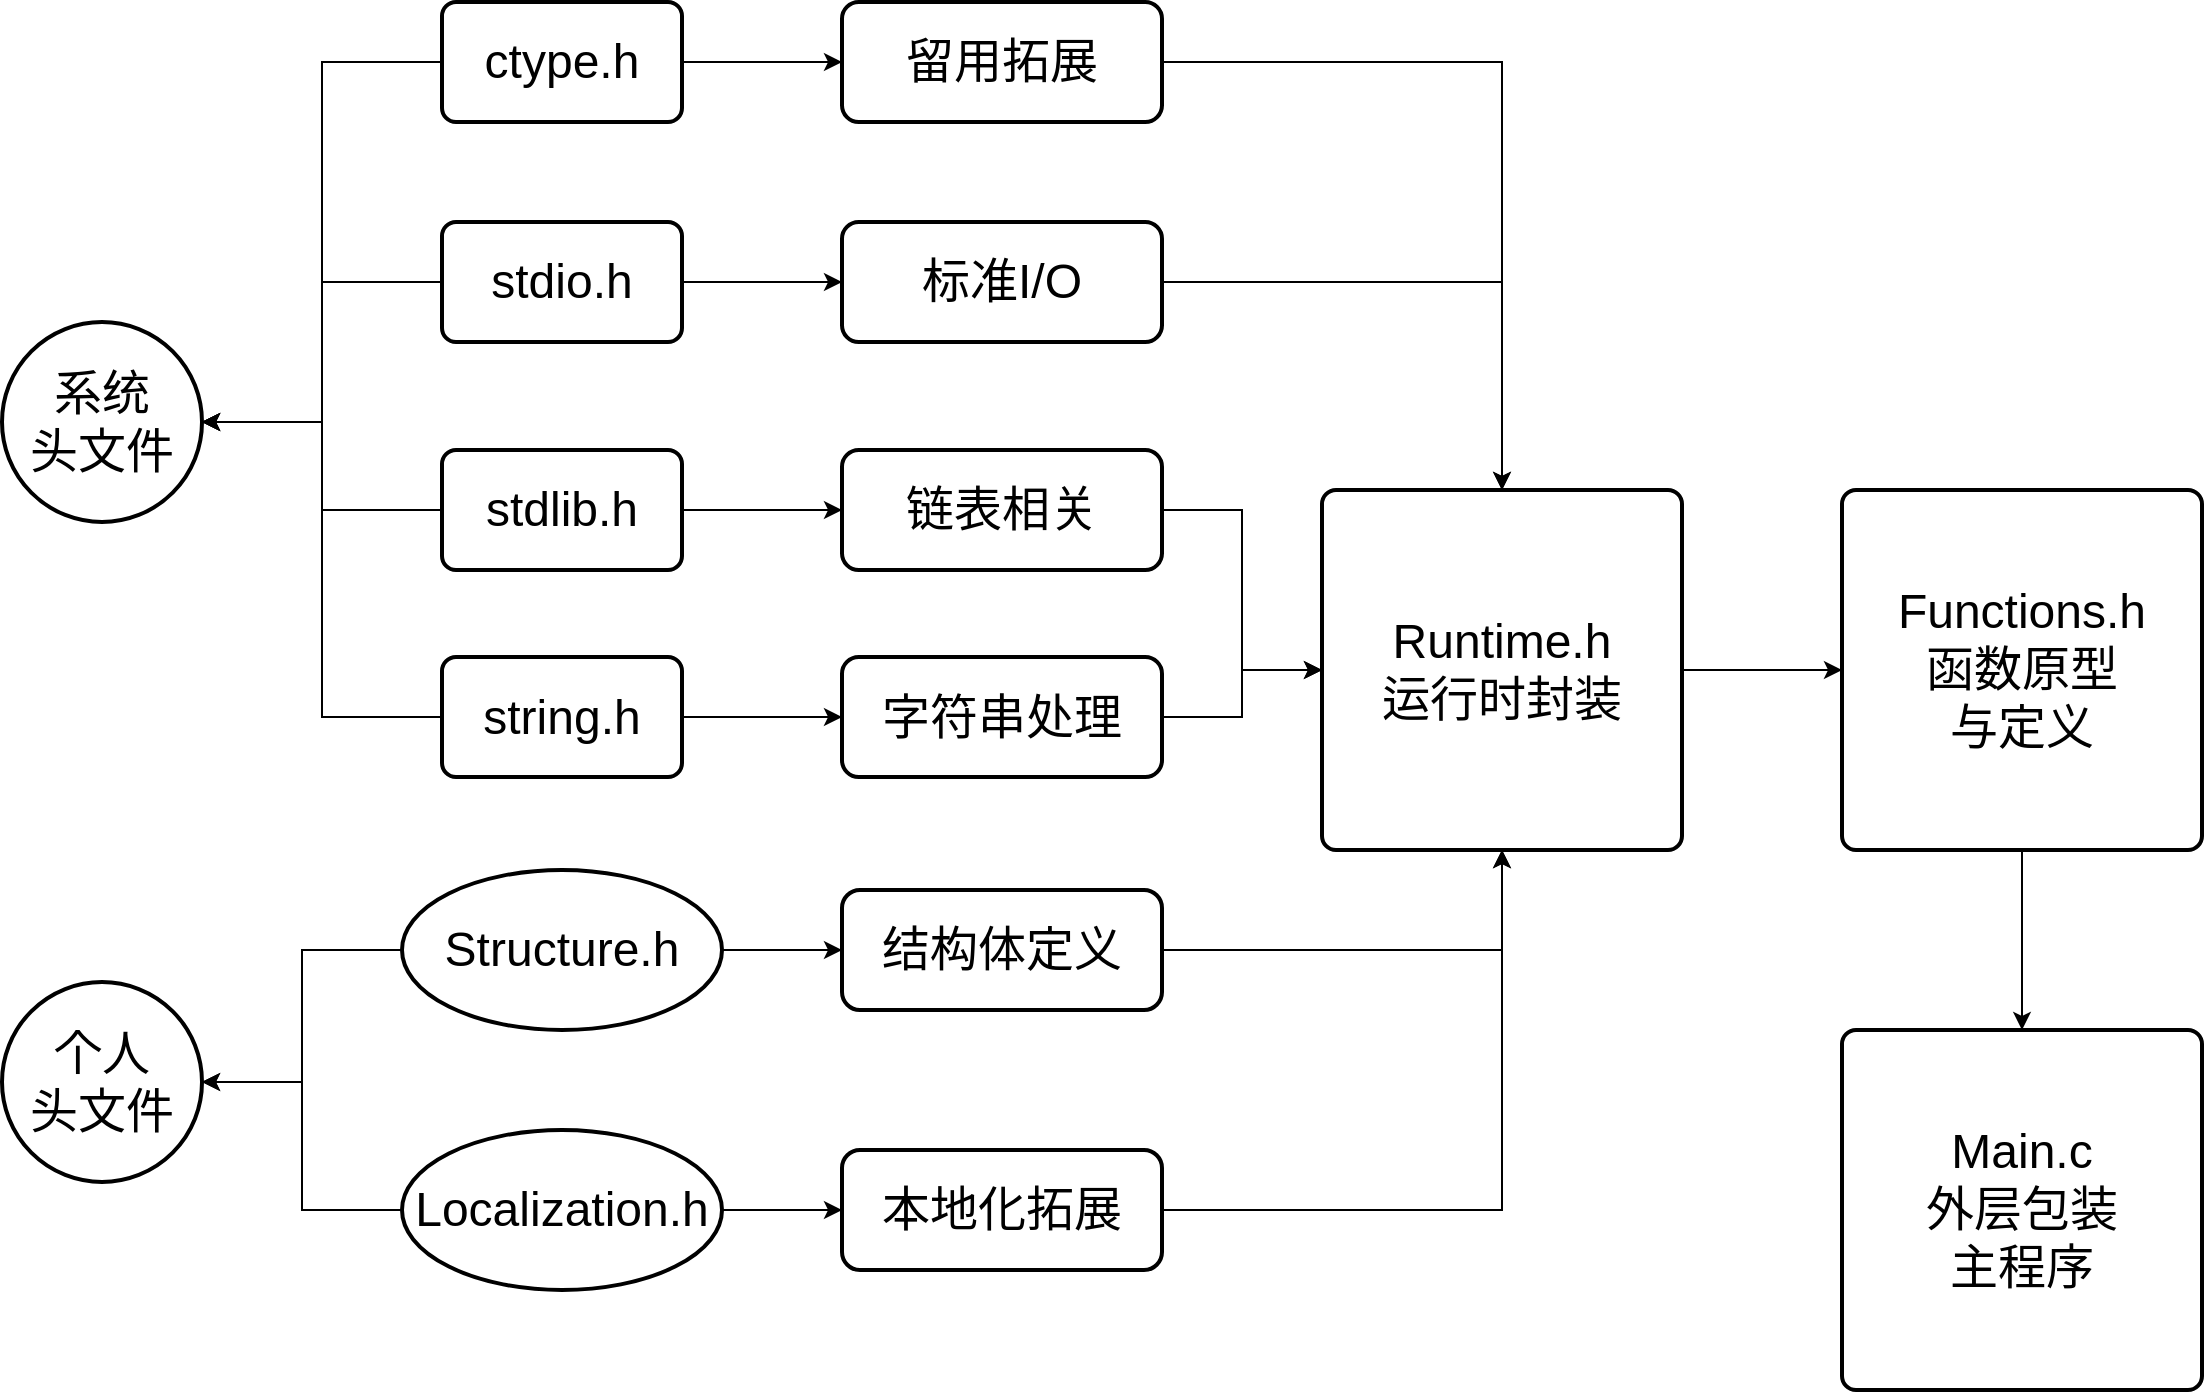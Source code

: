 <mxfile version="25.0.3">
  <diagram name="第 1 页" id="EJeSFJOsVg_IyszdX7TZ">
    <mxGraphModel dx="1963" dy="965" grid="1" gridSize="10" guides="1" tooltips="1" connect="1" arrows="1" fold="1" page="1" pageScale="1" pageWidth="1169" pageHeight="827" math="0" shadow="0">
      <root>
        <mxCell id="0" />
        <mxCell id="1" parent="0" />
        <mxCell id="ojB51BrJ_idKzHpaD5Fv-10" style="edgeStyle=orthogonalEdgeStyle;rounded=0;orthogonalLoop=1;jettySize=auto;html=1;exitX=0;exitY=0.5;exitDx=0;exitDy=0;entryX=1;entryY=0.5;entryDx=0;entryDy=0;entryPerimeter=0;" parent="1" source="ojB51BrJ_idKzHpaD5Fv-1" target="ojB51BrJ_idKzHpaD5Fv-7" edge="1">
          <mxGeometry relative="1" as="geometry" />
        </mxCell>
        <mxCell id="ojB51BrJ_idKzHpaD5Fv-21" value="" style="edgeStyle=orthogonalEdgeStyle;rounded=0;orthogonalLoop=1;jettySize=auto;html=1;" parent="1" source="ojB51BrJ_idKzHpaD5Fv-1" target="ojB51BrJ_idKzHpaD5Fv-20" edge="1">
          <mxGeometry relative="1" as="geometry" />
        </mxCell>
        <mxCell id="ojB51BrJ_idKzHpaD5Fv-1" value="&lt;font style=&quot;font-size: 24px;&quot;&gt;stdio.h&lt;/font&gt;" style="rounded=1;whiteSpace=wrap;html=1;absoluteArcSize=1;arcSize=14;strokeWidth=2;" parent="1" vertex="1">
          <mxGeometry x="240" y="130" width="120" height="60" as="geometry" />
        </mxCell>
        <mxCell id="ojB51BrJ_idKzHpaD5Fv-11" style="edgeStyle=orthogonalEdgeStyle;rounded=0;orthogonalLoop=1;jettySize=auto;html=1;exitX=0;exitY=0.5;exitDx=0;exitDy=0;entryX=1;entryY=0.5;entryDx=0;entryDy=0;entryPerimeter=0;" parent="1" source="ojB51BrJ_idKzHpaD5Fv-2" target="ojB51BrJ_idKzHpaD5Fv-7" edge="1">
          <mxGeometry relative="1" as="geometry" />
        </mxCell>
        <mxCell id="ojB51BrJ_idKzHpaD5Fv-18" value="" style="edgeStyle=orthogonalEdgeStyle;rounded=0;orthogonalLoop=1;jettySize=auto;html=1;" parent="1" source="ojB51BrJ_idKzHpaD5Fv-2" target="ojB51BrJ_idKzHpaD5Fv-17" edge="1">
          <mxGeometry relative="1" as="geometry" />
        </mxCell>
        <mxCell id="ojB51BrJ_idKzHpaD5Fv-2" value="&lt;font style=&quot;font-size: 24px;&quot;&gt;ctype.h&lt;/font&gt;" style="rounded=1;whiteSpace=wrap;html=1;absoluteArcSize=1;arcSize=14;strokeWidth=2;" parent="1" vertex="1">
          <mxGeometry x="240" y="20" width="120" height="60" as="geometry" />
        </mxCell>
        <mxCell id="ojB51BrJ_idKzHpaD5Fv-12" style="edgeStyle=orthogonalEdgeStyle;rounded=0;orthogonalLoop=1;jettySize=auto;html=1;exitX=0;exitY=0.5;exitDx=0;exitDy=0;" parent="1" source="ojB51BrJ_idKzHpaD5Fv-3" target="ojB51BrJ_idKzHpaD5Fv-7" edge="1">
          <mxGeometry relative="1" as="geometry" />
        </mxCell>
        <mxCell id="ojB51BrJ_idKzHpaD5Fv-23" value="" style="edgeStyle=orthogonalEdgeStyle;rounded=0;orthogonalLoop=1;jettySize=auto;html=1;" parent="1" source="ojB51BrJ_idKzHpaD5Fv-3" target="ojB51BrJ_idKzHpaD5Fv-22" edge="1">
          <mxGeometry relative="1" as="geometry" />
        </mxCell>
        <mxCell id="ojB51BrJ_idKzHpaD5Fv-3" value="&lt;font style=&quot;font-size: 24px;&quot;&gt;stdlib.h&lt;/font&gt;" style="rounded=1;whiteSpace=wrap;html=1;absoluteArcSize=1;arcSize=14;strokeWidth=2;" parent="1" vertex="1">
          <mxGeometry x="240" y="244" width="120" height="60" as="geometry" />
        </mxCell>
        <mxCell id="ojB51BrJ_idKzHpaD5Fv-13" style="edgeStyle=orthogonalEdgeStyle;rounded=0;orthogonalLoop=1;jettySize=auto;html=1;exitX=0;exitY=0.5;exitDx=0;exitDy=0;entryX=1;entryY=0.5;entryDx=0;entryDy=0;entryPerimeter=0;" parent="1" source="ojB51BrJ_idKzHpaD5Fv-4" target="ojB51BrJ_idKzHpaD5Fv-7" edge="1">
          <mxGeometry relative="1" as="geometry" />
        </mxCell>
        <mxCell id="ojB51BrJ_idKzHpaD5Fv-25" value="" style="edgeStyle=orthogonalEdgeStyle;rounded=0;orthogonalLoop=1;jettySize=auto;html=1;" parent="1" source="ojB51BrJ_idKzHpaD5Fv-4" target="ojB51BrJ_idKzHpaD5Fv-24" edge="1">
          <mxGeometry relative="1" as="geometry" />
        </mxCell>
        <mxCell id="ojB51BrJ_idKzHpaD5Fv-4" value="&lt;font style=&quot;font-size: 24px;&quot;&gt;string.h&lt;/font&gt;" style="rounded=1;whiteSpace=wrap;html=1;absoluteArcSize=1;arcSize=14;strokeWidth=2;" parent="1" vertex="1">
          <mxGeometry x="240" y="347.5" width="120" height="60" as="geometry" />
        </mxCell>
        <mxCell id="ojB51BrJ_idKzHpaD5Fv-15" style="edgeStyle=orthogonalEdgeStyle;rounded=0;orthogonalLoop=1;jettySize=auto;html=1;exitX=0;exitY=0.5;exitDx=0;exitDy=0;exitPerimeter=0;" parent="1" source="ojB51BrJ_idKzHpaD5Fv-5" target="ojB51BrJ_idKzHpaD5Fv-14" edge="1">
          <mxGeometry relative="1" as="geometry" />
        </mxCell>
        <mxCell id="ojB51BrJ_idKzHpaD5Fv-27" value="" style="edgeStyle=orthogonalEdgeStyle;rounded=0;orthogonalLoop=1;jettySize=auto;html=1;" parent="1" source="ojB51BrJ_idKzHpaD5Fv-5" target="ojB51BrJ_idKzHpaD5Fv-26" edge="1">
          <mxGeometry relative="1" as="geometry" />
        </mxCell>
        <mxCell id="ojB51BrJ_idKzHpaD5Fv-5" value="&lt;font style=&quot;font-size: 24px;&quot;&gt;Structure.h&lt;/font&gt;" style="strokeWidth=2;html=1;shape=mxgraph.flowchart.start_1;whiteSpace=wrap;" parent="1" vertex="1">
          <mxGeometry x="220" y="454" width="160" height="80" as="geometry" />
        </mxCell>
        <mxCell id="ojB51BrJ_idKzHpaD5Fv-16" style="edgeStyle=orthogonalEdgeStyle;rounded=0;orthogonalLoop=1;jettySize=auto;html=1;exitX=0;exitY=0.5;exitDx=0;exitDy=0;exitPerimeter=0;" parent="1" source="ojB51BrJ_idKzHpaD5Fv-6" target="ojB51BrJ_idKzHpaD5Fv-14" edge="1">
          <mxGeometry relative="1" as="geometry" />
        </mxCell>
        <mxCell id="ojB51BrJ_idKzHpaD5Fv-29" value="" style="edgeStyle=orthogonalEdgeStyle;rounded=0;orthogonalLoop=1;jettySize=auto;html=1;" parent="1" source="ojB51BrJ_idKzHpaD5Fv-6" target="ojB51BrJ_idKzHpaD5Fv-28" edge="1">
          <mxGeometry relative="1" as="geometry" />
        </mxCell>
        <mxCell id="ojB51BrJ_idKzHpaD5Fv-6" value="&lt;font style=&quot;font-size: 24px;&quot;&gt;Localization.h&lt;/font&gt;" style="strokeWidth=2;html=1;shape=mxgraph.flowchart.start_1;whiteSpace=wrap;" parent="1" vertex="1">
          <mxGeometry x="220" y="584" width="160" height="80" as="geometry" />
        </mxCell>
        <mxCell id="ojB51BrJ_idKzHpaD5Fv-7" value="&lt;font style=&quot;font-size: 24px;&quot;&gt;系统&lt;/font&gt;&lt;div&gt;&lt;font style=&quot;font-size: 24px;&quot;&gt;头文件&lt;/font&gt;&lt;/div&gt;" style="strokeWidth=2;html=1;shape=mxgraph.flowchart.start_2;whiteSpace=wrap;" parent="1" vertex="1">
          <mxGeometry x="20" y="180" width="100" height="100" as="geometry" />
        </mxCell>
        <mxCell id="ojB51BrJ_idKzHpaD5Fv-14" value="&lt;font style=&quot;font-size: 24px;&quot;&gt;个人&lt;/font&gt;&lt;div&gt;&lt;font style=&quot;font-size: 24px;&quot;&gt;头文件&lt;/font&gt;&lt;/div&gt;" style="strokeWidth=2;html=1;shape=mxgraph.flowchart.start_2;whiteSpace=wrap;" parent="1" vertex="1">
          <mxGeometry x="20" y="510" width="100" height="100" as="geometry" />
        </mxCell>
        <mxCell id="A-uSf61djf47qq5t-m8R-2" style="edgeStyle=orthogonalEdgeStyle;rounded=0;orthogonalLoop=1;jettySize=auto;html=1;exitX=1;exitY=0.5;exitDx=0;exitDy=0;" edge="1" parent="1" source="ojB51BrJ_idKzHpaD5Fv-17" target="A-uSf61djf47qq5t-m8R-1">
          <mxGeometry relative="1" as="geometry" />
        </mxCell>
        <mxCell id="ojB51BrJ_idKzHpaD5Fv-17" value="&lt;font style=&quot;font-size: 24px;&quot;&gt;留用拓展&lt;/font&gt;" style="whiteSpace=wrap;html=1;rounded=1;arcSize=14;strokeWidth=2;" parent="1" vertex="1">
          <mxGeometry x="440" y="20" width="160" height="60" as="geometry" />
        </mxCell>
        <mxCell id="A-uSf61djf47qq5t-m8R-3" style="edgeStyle=orthogonalEdgeStyle;rounded=0;orthogonalLoop=1;jettySize=auto;html=1;exitX=1;exitY=0.5;exitDx=0;exitDy=0;" edge="1" parent="1" source="ojB51BrJ_idKzHpaD5Fv-20" target="A-uSf61djf47qq5t-m8R-1">
          <mxGeometry relative="1" as="geometry" />
        </mxCell>
        <mxCell id="ojB51BrJ_idKzHpaD5Fv-20" value="&lt;font style=&quot;font-size: 24px;&quot;&gt;标准I/O&lt;/font&gt;" style="whiteSpace=wrap;html=1;rounded=1;arcSize=14;strokeWidth=2;" parent="1" vertex="1">
          <mxGeometry x="440" y="130" width="160" height="60" as="geometry" />
        </mxCell>
        <mxCell id="A-uSf61djf47qq5t-m8R-4" style="edgeStyle=orthogonalEdgeStyle;rounded=0;orthogonalLoop=1;jettySize=auto;html=1;exitX=1;exitY=0.5;exitDx=0;exitDy=0;" edge="1" parent="1" source="ojB51BrJ_idKzHpaD5Fv-22" target="A-uSf61djf47qq5t-m8R-1">
          <mxGeometry relative="1" as="geometry" />
        </mxCell>
        <mxCell id="ojB51BrJ_idKzHpaD5Fv-22" value="&lt;font style=&quot;font-size: 24px;&quot;&gt;链表相关&lt;/font&gt;" style="whiteSpace=wrap;html=1;rounded=1;arcSize=14;strokeWidth=2;" parent="1" vertex="1">
          <mxGeometry x="440" y="244" width="160" height="60" as="geometry" />
        </mxCell>
        <mxCell id="A-uSf61djf47qq5t-m8R-5" style="edgeStyle=orthogonalEdgeStyle;rounded=0;orthogonalLoop=1;jettySize=auto;html=1;exitX=1;exitY=0.5;exitDx=0;exitDy=0;" edge="1" parent="1" source="ojB51BrJ_idKzHpaD5Fv-24" target="A-uSf61djf47qq5t-m8R-1">
          <mxGeometry relative="1" as="geometry" />
        </mxCell>
        <mxCell id="ojB51BrJ_idKzHpaD5Fv-24" value="&lt;font style=&quot;font-size: 24px;&quot;&gt;字符串处理&lt;/font&gt;" style="whiteSpace=wrap;html=1;rounded=1;arcSize=14;strokeWidth=2;" parent="1" vertex="1">
          <mxGeometry x="440" y="347.5" width="160" height="60" as="geometry" />
        </mxCell>
        <mxCell id="A-uSf61djf47qq5t-m8R-6" style="edgeStyle=orthogonalEdgeStyle;rounded=0;orthogonalLoop=1;jettySize=auto;html=1;exitX=1;exitY=0.5;exitDx=0;exitDy=0;" edge="1" parent="1" source="ojB51BrJ_idKzHpaD5Fv-26" target="A-uSf61djf47qq5t-m8R-1">
          <mxGeometry relative="1" as="geometry" />
        </mxCell>
        <mxCell id="ojB51BrJ_idKzHpaD5Fv-26" value="&lt;font style=&quot;font-size: 24px;&quot;&gt;结构体定义&lt;/font&gt;" style="rounded=1;whiteSpace=wrap;html=1;strokeWidth=2;" parent="1" vertex="1">
          <mxGeometry x="440" y="464" width="160" height="60" as="geometry" />
        </mxCell>
        <mxCell id="A-uSf61djf47qq5t-m8R-7" style="edgeStyle=orthogonalEdgeStyle;rounded=0;orthogonalLoop=1;jettySize=auto;html=1;exitX=1;exitY=0.5;exitDx=0;exitDy=0;" edge="1" parent="1" source="ojB51BrJ_idKzHpaD5Fv-28" target="A-uSf61djf47qq5t-m8R-1">
          <mxGeometry relative="1" as="geometry" />
        </mxCell>
        <mxCell id="ojB51BrJ_idKzHpaD5Fv-28" value="&lt;font style=&quot;font-size: 24px;&quot;&gt;本地化拓展&lt;/font&gt;" style="rounded=1;whiteSpace=wrap;html=1;strokeWidth=2;" parent="1" vertex="1">
          <mxGeometry x="440" y="594" width="160" height="60" as="geometry" />
        </mxCell>
        <mxCell id="ojB51BrJ_idKzHpaD5Fv-32" value="" style="edgeStyle=orthogonalEdgeStyle;rounded=0;orthogonalLoop=1;jettySize=auto;html=1;" parent="1" source="ojB51BrJ_idKzHpaD5Fv-30" target="ojB51BrJ_idKzHpaD5Fv-31" edge="1">
          <mxGeometry relative="1" as="geometry" />
        </mxCell>
        <mxCell id="ojB51BrJ_idKzHpaD5Fv-30" value="&lt;font style=&quot;font-size: 24px;&quot;&gt;Functions.h&lt;/font&gt;&lt;div&gt;&lt;font style=&quot;font-size: 24px;&quot;&gt;函数原型&lt;/font&gt;&lt;/div&gt;&lt;div&gt;&lt;font style=&quot;font-size: 24px;&quot;&gt;与定义&lt;/font&gt;&lt;/div&gt;" style="rounded=1;whiteSpace=wrap;html=1;absoluteArcSize=1;arcSize=14;strokeWidth=2;" parent="1" vertex="1">
          <mxGeometry x="940" y="264" width="180" height="180" as="geometry" />
        </mxCell>
        <mxCell id="ojB51BrJ_idKzHpaD5Fv-31" value="&lt;span style=&quot;font-size: 24px;&quot;&gt;Main.c&lt;/span&gt;&lt;br&gt;&lt;div&gt;&lt;span style=&quot;font-size: 24px;&quot;&gt;外层包装&lt;/span&gt;&lt;/div&gt;&lt;div&gt;&lt;span style=&quot;font-size: 24px;&quot;&gt;主程序&lt;/span&gt;&lt;/div&gt;" style="rounded=1;whiteSpace=wrap;html=1;absoluteArcSize=1;arcSize=14;strokeWidth=2;" parent="1" vertex="1">
          <mxGeometry x="940" y="534" width="180" height="180" as="geometry" />
        </mxCell>
        <mxCell id="A-uSf61djf47qq5t-m8R-8" style="edgeStyle=orthogonalEdgeStyle;rounded=0;orthogonalLoop=1;jettySize=auto;html=1;exitX=1;exitY=0.5;exitDx=0;exitDy=0;" edge="1" parent="1" source="A-uSf61djf47qq5t-m8R-1" target="ojB51BrJ_idKzHpaD5Fv-30">
          <mxGeometry relative="1" as="geometry" />
        </mxCell>
        <mxCell id="A-uSf61djf47qq5t-m8R-1" value="&lt;font style=&quot;font-size: 24px;&quot;&gt;Runtime.h&lt;/font&gt;&lt;div&gt;&lt;font style=&quot;font-size: 24px;&quot;&gt;运行时封装&lt;/font&gt;&lt;/div&gt;" style="rounded=1;whiteSpace=wrap;html=1;absoluteArcSize=1;arcSize=14;strokeWidth=2;" vertex="1" parent="1">
          <mxGeometry x="680" y="264" width="180" height="180" as="geometry" />
        </mxCell>
      </root>
    </mxGraphModel>
  </diagram>
</mxfile>
